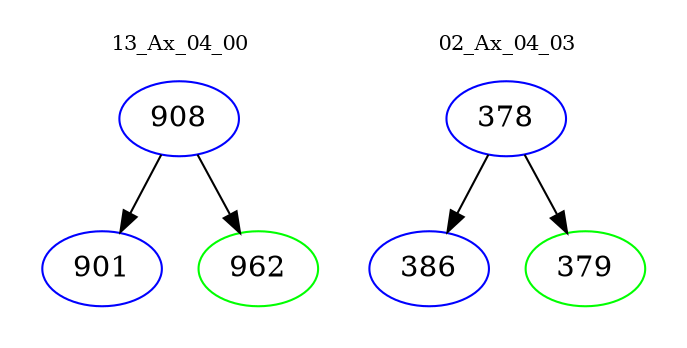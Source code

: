 digraph{
subgraph cluster_0 {
color = white
label = "13_Ax_04_00";
fontsize=10;
T0_908 [label="908", color="blue"]
T0_908 -> T0_901 [color="black"]
T0_901 [label="901", color="blue"]
T0_908 -> T0_962 [color="black"]
T0_962 [label="962", color="green"]
}
subgraph cluster_1 {
color = white
label = "02_Ax_04_03";
fontsize=10;
T1_378 [label="378", color="blue"]
T1_378 -> T1_386 [color="black"]
T1_386 [label="386", color="blue"]
T1_378 -> T1_379 [color="black"]
T1_379 [label="379", color="green"]
}
}
